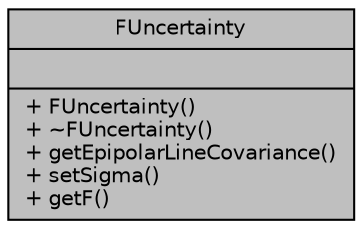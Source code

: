 digraph "FUncertainty"
{
  edge [fontname="Helvetica",fontsize="10",labelfontname="Helvetica",labelfontsize="10"];
  node [fontname="Helvetica",fontsize="10",shape=record];
  Node1 [label="{FUncertainty\n||+ FUncertainty()\l+ ~FUncertainty()\l+ getEpipolarLineCovariance()\l+ setSigma()\l+ getF()\l}",height=0.2,width=0.4,color="black", fillcolor="grey75", style="filled", fontcolor="black"];
}
